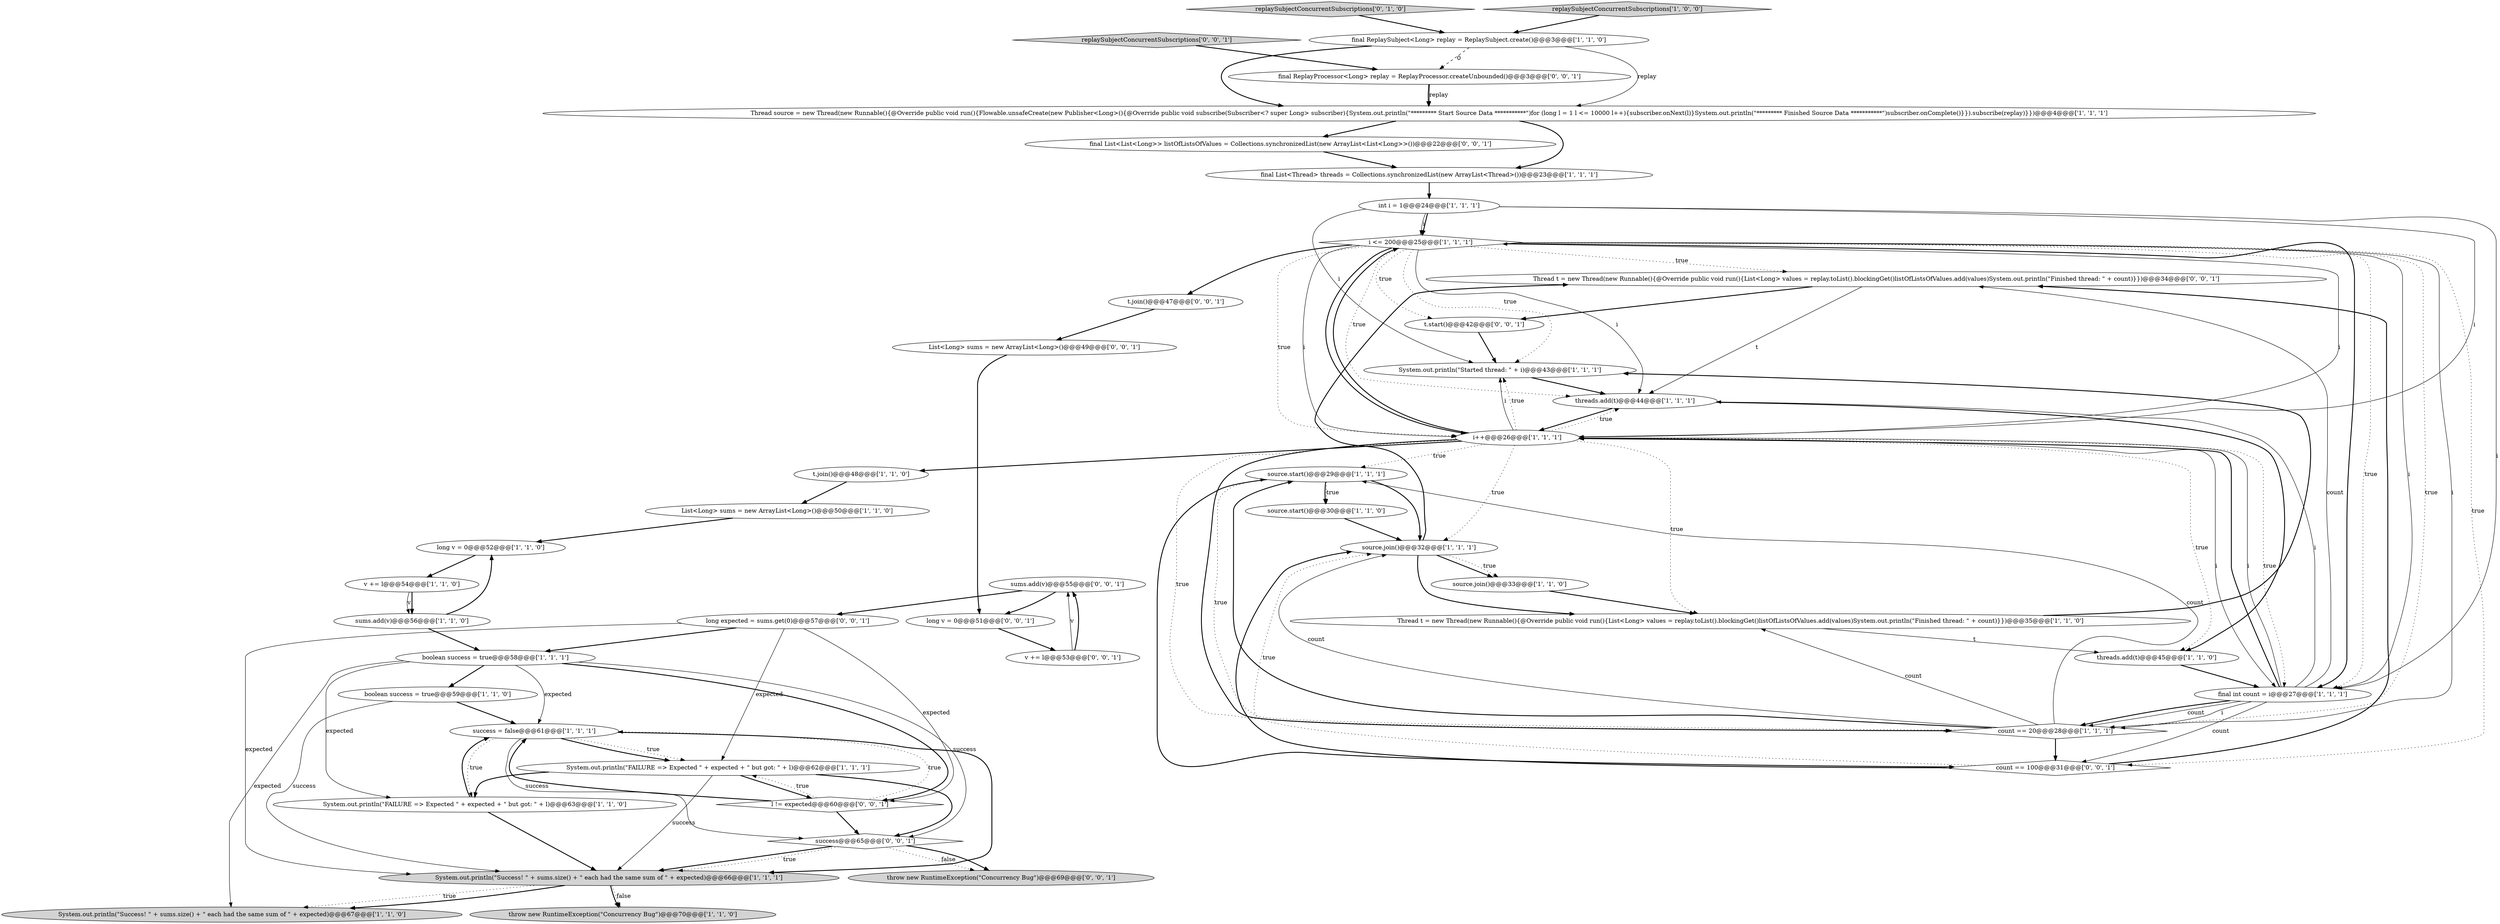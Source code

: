 digraph {
20 [style = filled, label = "t.join()@@@48@@@['1', '1', '0']", fillcolor = white, shape = ellipse image = "AAA0AAABBB1BBB"];
36 [style = filled, label = "throw new RuntimeException(\"Concurrency Bug\")@@@69@@@['0', '0', '1']", fillcolor = lightgray, shape = ellipse image = "AAA0AAABBB3BBB"];
45 [style = filled, label = "Thread t = new Thread(new Runnable(){@Override public void run(){List<Long> values = replay.toList().blockingGet()listOfListsOfValues.add(values)System.out.println(\"Finished thread: \" + count)}})@@@34@@@['0', '0', '1']", fillcolor = white, shape = ellipse image = "AAA0AAABBB3BBB"];
26 [style = filled, label = "source.start()@@@30@@@['1', '1', '0']", fillcolor = white, shape = ellipse image = "AAA0AAABBB1BBB"];
13 [style = filled, label = "System.out.println(\"Success! \" + sums.size() + \" each had the same sum of \" + expected)@@@66@@@['1', '1', '1']", fillcolor = lightgray, shape = ellipse image = "AAA0AAABBB1BBB"];
23 [style = filled, label = "source.start()@@@29@@@['1', '1', '1']", fillcolor = white, shape = ellipse image = "AAA0AAABBB1BBB"];
6 [style = filled, label = "final int count = i@@@27@@@['1', '1', '1']", fillcolor = white, shape = ellipse image = "AAA0AAABBB1BBB"];
22 [style = filled, label = "count == 20@@@28@@@['1', '1', '1']", fillcolor = white, shape = diamond image = "AAA0AAABBB1BBB"];
21 [style = filled, label = "i <= 200@@@25@@@['1', '1', '1']", fillcolor = white, shape = diamond image = "AAA0AAABBB1BBB"];
44 [style = filled, label = "List<Long> sums = new ArrayList<Long>()@@@49@@@['0', '0', '1']", fillcolor = white, shape = ellipse image = "AAA0AAABBB3BBB"];
38 [style = filled, label = "v += l@@@53@@@['0', '0', '1']", fillcolor = white, shape = ellipse image = "AAA0AAABBB3BBB"];
33 [style = filled, label = "long expected = sums.get(0)@@@57@@@['0', '0', '1']", fillcolor = white, shape = ellipse image = "AAA0AAABBB3BBB"];
15 [style = filled, label = "boolean success = true@@@58@@@['1', '1', '1']", fillcolor = white, shape = ellipse image = "AAA0AAABBB1BBB"];
30 [style = filled, label = "replaySubjectConcurrentSubscriptions['0', '1', '0']", fillcolor = lightgray, shape = diamond image = "AAA0AAABBB2BBB"];
17 [style = filled, label = "int i = 1@@@24@@@['1', '1', '1']", fillcolor = white, shape = ellipse image = "AAA0AAABBB1BBB"];
9 [style = filled, label = "final List<Thread> threads = Collections.synchronizedList(new ArrayList<Thread>())@@@23@@@['1', '1', '1']", fillcolor = white, shape = ellipse image = "AAA0AAABBB1BBB"];
8 [style = filled, label = "source.join()@@@33@@@['1', '1', '0']", fillcolor = white, shape = ellipse image = "AAA0AAABBB1BBB"];
29 [style = filled, label = "System.out.println(\"Started thread: \" + i)@@@43@@@['1', '1', '1']", fillcolor = white, shape = ellipse image = "AAA0AAABBB1BBB"];
34 [style = filled, label = "final List<List<Long>> listOfListsOfValues = Collections.synchronizedList(new ArrayList<List<Long>>())@@@22@@@['0', '0', '1']", fillcolor = white, shape = ellipse image = "AAA0AAABBB3BBB"];
35 [style = filled, label = "t.join()@@@47@@@['0', '0', '1']", fillcolor = white, shape = ellipse image = "AAA0AAABBB3BBB"];
39 [style = filled, label = "count == 100@@@31@@@['0', '0', '1']", fillcolor = white, shape = diamond image = "AAA0AAABBB3BBB"];
28 [style = filled, label = "boolean success = true@@@59@@@['1', '1', '0']", fillcolor = white, shape = ellipse image = "AAA0AAABBB1BBB"];
2 [style = filled, label = "i++@@@26@@@['1', '1', '1']", fillcolor = white, shape = ellipse image = "AAA0AAABBB1BBB"];
0 [style = filled, label = "long v = 0@@@52@@@['1', '1', '0']", fillcolor = white, shape = ellipse image = "AAA0AAABBB1BBB"];
3 [style = filled, label = "source.join()@@@32@@@['1', '1', '1']", fillcolor = white, shape = ellipse image = "AAA0AAABBB1BBB"];
32 [style = filled, label = "success@@@65@@@['0', '0', '1']", fillcolor = white, shape = diamond image = "AAA0AAABBB3BBB"];
40 [style = filled, label = "final ReplayProcessor<Long> replay = ReplayProcessor.createUnbounded()@@@3@@@['0', '0', '1']", fillcolor = white, shape = ellipse image = "AAA0AAABBB3BBB"];
10 [style = filled, label = "Thread t = new Thread(new Runnable(){@Override public void run(){List<Long> values = replay.toList().blockingGet()listOfListsOfValues.add(values)System.out.println(\"Finished thread: \" + count)}})@@@35@@@['1', '1', '0']", fillcolor = white, shape = ellipse image = "AAA0AAABBB1BBB"];
25 [style = filled, label = "final ReplaySubject<Long> replay = ReplaySubject.create()@@@3@@@['1', '1', '0']", fillcolor = white, shape = ellipse image = "AAA0AAABBB1BBB"];
16 [style = filled, label = "Thread source = new Thread(new Runnable(){@Override public void run(){Flowable.unsafeCreate(new Publisher<Long>(){@Override public void subscribe(Subscriber<? super Long> subscriber){System.out.println(\"********* Start Source Data ***********\")for (long l = 1 l <= 10000 l++){subscriber.onNext(l)}System.out.println(\"********* Finished Source Data ***********\")subscriber.onComplete()}}).subscribe(replay)}})@@@4@@@['1', '1', '1']", fillcolor = white, shape = ellipse image = "AAA0AAABBB1BBB"];
18 [style = filled, label = "List<Long> sums = new ArrayList<Long>()@@@50@@@['1', '1', '0']", fillcolor = white, shape = ellipse image = "AAA0AAABBB1BBB"];
42 [style = filled, label = "t.start()@@@42@@@['0', '0', '1']", fillcolor = white, shape = ellipse image = "AAA0AAABBB3BBB"];
12 [style = filled, label = "success = false@@@61@@@['1', '1', '1']", fillcolor = white, shape = ellipse image = "AAA0AAABBB1BBB"];
24 [style = filled, label = "threads.add(t)@@@45@@@['1', '1', '0']", fillcolor = white, shape = ellipse image = "AAA0AAABBB1BBB"];
41 [style = filled, label = "replaySubjectConcurrentSubscriptions['0', '0', '1']", fillcolor = lightgray, shape = diamond image = "AAA0AAABBB3BBB"];
1 [style = filled, label = "System.out.println(\"FAILURE => Expected \" + expected + \" but got: \" + l)@@@62@@@['1', '1', '1']", fillcolor = white, shape = ellipse image = "AAA0AAABBB1BBB"];
27 [style = filled, label = "System.out.println(\"FAILURE => Expected \" + expected + \" but got: \" + l)@@@63@@@['1', '1', '0']", fillcolor = white, shape = ellipse image = "AAA0AAABBB1BBB"];
43 [style = filled, label = "long v = 0@@@51@@@['0', '0', '1']", fillcolor = white, shape = ellipse image = "AAA0AAABBB3BBB"];
4 [style = filled, label = "v += l@@@54@@@['1', '1', '0']", fillcolor = white, shape = ellipse image = "AAA0AAABBB1BBB"];
5 [style = filled, label = "sums.add(v)@@@56@@@['1', '1', '0']", fillcolor = white, shape = ellipse image = "AAA0AAABBB1BBB"];
14 [style = filled, label = "System.out.println(\"Success! \" + sums.size() + \" each had the same sum of \" + expected)@@@67@@@['1', '1', '0']", fillcolor = lightgray, shape = ellipse image = "AAA0AAABBB1BBB"];
7 [style = filled, label = "replaySubjectConcurrentSubscriptions['1', '0', '0']", fillcolor = lightgray, shape = diamond image = "AAA0AAABBB1BBB"];
31 [style = filled, label = "sums.add(v)@@@55@@@['0', '0', '1']", fillcolor = white, shape = ellipse image = "AAA0AAABBB3BBB"];
37 [style = filled, label = "l != expected@@@60@@@['0', '0', '1']", fillcolor = white, shape = diamond image = "AAA0AAABBB3BBB"];
11 [style = filled, label = "threads.add(t)@@@44@@@['1', '1', '1']", fillcolor = white, shape = ellipse image = "AAA0AAABBB1BBB"];
19 [style = filled, label = "throw new RuntimeException(\"Concurrency Bug\")@@@70@@@['1', '1', '0']", fillcolor = lightgray, shape = ellipse image = "AAA0AAABBB1BBB"];
3->10 [style = bold, label=""];
0->4 [style = bold, label=""];
15->27 [style = solid, label="expected"];
17->21 [style = bold, label=""];
21->22 [style = dotted, label="true"];
12->1 [style = bold, label=""];
16->34 [style = bold, label=""];
6->22 [style = bold, label=""];
15->12 [style = solid, label="expected"];
6->2 [style = bold, label=""];
1->37 [style = bold, label=""];
25->16 [style = bold, label=""];
17->21 [style = solid, label="i"];
33->13 [style = solid, label="expected"];
9->17 [style = bold, label=""];
40->16 [style = bold, label=""];
10->24 [style = solid, label="t"];
2->29 [style = dotted, label="true"];
37->1 [style = dotted, label="true"];
21->11 [style = dotted, label="true"];
13->19 [style = dotted, label="false"];
31->33 [style = bold, label=""];
33->1 [style = solid, label="expected"];
6->11 [style = solid, label="i"];
44->43 [style = bold, label=""];
31->43 [style = bold, label=""];
6->22 [style = solid, label="count"];
17->6 [style = solid, label="i"];
41->40 [style = bold, label=""];
2->3 [style = dotted, label="true"];
12->27 [style = dotted, label="true"];
21->6 [style = solid, label="i"];
1->13 [style = solid, label="success"];
20->18 [style = bold, label=""];
21->2 [style = dotted, label="true"];
37->32 [style = bold, label=""];
23->26 [style = dotted, label="true"];
34->9 [style = bold, label=""];
23->26 [style = bold, label=""];
12->13 [style = bold, label=""];
21->45 [style = dotted, label="true"];
2->6 [style = solid, label="i"];
3->8 [style = bold, label=""];
2->22 [style = dotted, label="true"];
38->31 [style = bold, label=""];
21->29 [style = dotted, label="true"];
21->11 [style = solid, label="i"];
26->3 [style = bold, label=""];
12->1 [style = dotted, label="true"];
21->6 [style = bold, label=""];
13->14 [style = dotted, label="true"];
8->10 [style = bold, label=""];
2->21 [style = bold, label=""];
21->2 [style = solid, label="i"];
17->29 [style = solid, label="i"];
42->29 [style = bold, label=""];
1->32 [style = bold, label=""];
2->23 [style = dotted, label="true"];
2->24 [style = dotted, label="true"];
6->39 [style = solid, label="count"];
22->23 [style = dotted, label="true"];
45->11 [style = solid, label="t"];
37->12 [style = dotted, label="true"];
13->19 [style = bold, label=""];
22->3 [style = solid, label="count"];
1->27 [style = bold, label=""];
21->39 [style = dotted, label="true"];
11->24 [style = bold, label=""];
11->2 [style = bold, label=""];
39->45 [style = bold, label=""];
35->44 [style = bold, label=""];
25->16 [style = solid, label="replay"];
33->15 [style = bold, label=""];
37->12 [style = bold, label=""];
12->32 [style = solid, label="success"];
40->16 [style = solid, label="replay"];
38->31 [style = solid, label="v"];
7->25 [style = bold, label=""];
22->10 [style = solid, label="count"];
21->6 [style = dotted, label="true"];
21->35 [style = bold, label=""];
24->6 [style = bold, label=""];
4->5 [style = solid, label="v"];
2->29 [style = solid, label="i"];
22->23 [style = solid, label="count"];
17->2 [style = solid, label="i"];
22->39 [style = bold, label=""];
39->3 [style = dotted, label="true"];
21->42 [style = dotted, label="true"];
23->3 [style = bold, label=""];
2->11 [style = dotted, label="true"];
32->13 [style = bold, label=""];
28->12 [style = bold, label=""];
27->12 [style = bold, label=""];
15->37 [style = bold, label=""];
6->2 [style = solid, label="i"];
27->13 [style = bold, label=""];
25->40 [style = dashed, label="0"];
4->5 [style = bold, label=""];
33->37 [style = solid, label="expected"];
23->39 [style = bold, label=""];
3->8 [style = dotted, label="true"];
2->6 [style = dotted, label="true"];
30->25 [style = bold, label=""];
10->29 [style = bold, label=""];
32->36 [style = dotted, label="false"];
2->10 [style = dotted, label="true"];
21->2 [style = bold, label=""];
32->13 [style = dotted, label="true"];
32->36 [style = bold, label=""];
15->28 [style = bold, label=""];
5->0 [style = bold, label=""];
45->42 [style = bold, label=""];
2->20 [style = bold, label=""];
2->22 [style = bold, label=""];
2->21 [style = solid, label="i"];
6->22 [style = solid, label="i"];
21->22 [style = solid, label="i"];
28->13 [style = solid, label="success"];
3->45 [style = bold, label=""];
6->45 [style = solid, label="count"];
15->32 [style = solid, label="success"];
39->3 [style = bold, label=""];
22->23 [style = bold, label=""];
15->14 [style = solid, label="expected"];
13->14 [style = bold, label=""];
43->38 [style = bold, label=""];
5->15 [style = bold, label=""];
29->11 [style = bold, label=""];
18->0 [style = bold, label=""];
16->9 [style = bold, label=""];
}
